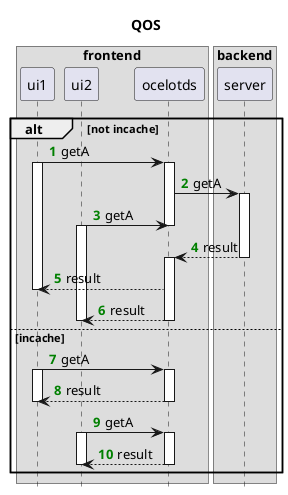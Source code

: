 @startuml
title QOS
hide footbox
box "frontend"
	participant ui1
	participant ui2
	participant ocelotds
end box
box "backend"
	participant server
end box
autonumber "<font color=green><b>"
alt not incache
autonumber "<font color=green><b>"
ui1 -> ocelotds: getA
activate ocelotds
activate ui1
ocelotds -> server: getA
activate server
ui2 -> ocelotds: getA
deactivate ocelotds
activate ui2
server --> ocelotds: result
deactivate server
activate ocelotds
ocelotds --> ui1:result
deactivate ui1
ocelotds --> ui2:result
deactivate ocelotds
deactivate ui2
else incache
ui1 -> ocelotds: getA
activate ui1
activate ocelotds
ocelotds --> ui1:result
deactivate ui1
deactivate ocelotds
ui2 -> ocelotds: getA
activate ocelotds
activate ui2
ocelotds --> ui2:result
deactivate ocelotds
deactivate ui2
end
@enduml